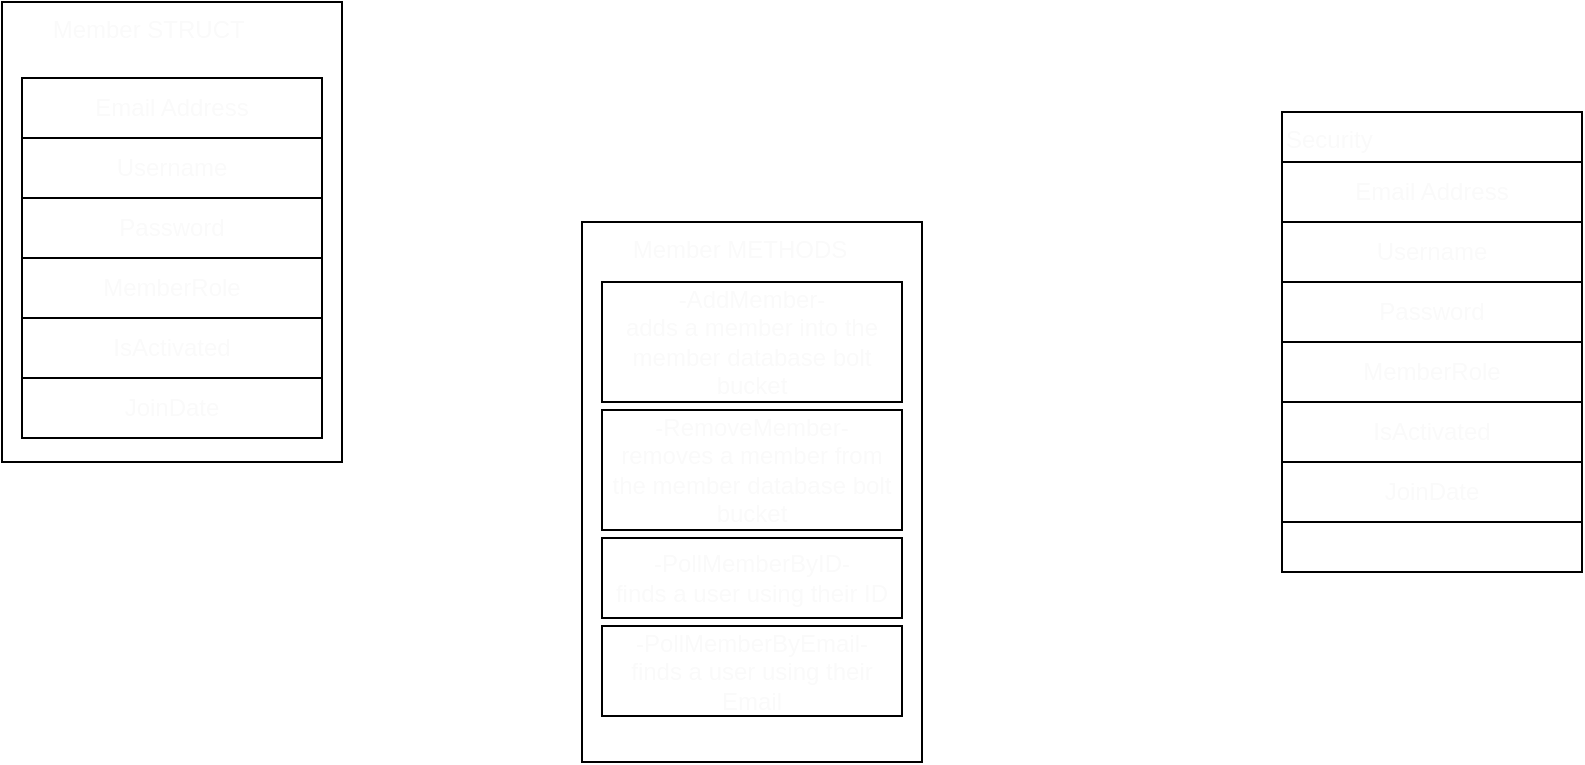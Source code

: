<mxfile version="12.8.8" type="github">
  <diagram id="ODxXchdAwgTXNLU9TBr1" name="Page-1">
    <mxGraphModel dx="983" dy="663" grid="1" gridSize="10" guides="1" tooltips="1" connect="1" arrows="1" fold="1" page="1" pageScale="1" pageWidth="850" pageHeight="1100" math="0" shadow="0">
      <root>
        <mxCell id="0" />
        <mxCell id="1" parent="0" />
        <mxCell id="Krg5OAJmCBE884iFsZVr-1" value="&amp;nbsp;&amp;nbsp;&amp;nbsp;&amp;nbsp;&amp;nbsp;&amp;nbsp; Member STRUCT" style="rounded=0;whiteSpace=wrap;html=1;fontColor=#FAFAFA;align=left;verticalAlign=top;" vertex="1" parent="1">
          <mxGeometry x="20" y="25" width="170" height="230" as="geometry" />
        </mxCell>
        <mxCell id="Krg5OAJmCBE884iFsZVr-2" value="Password" style="rounded=0;whiteSpace=wrap;html=1;fontColor=#FAFAFA;" vertex="1" parent="1">
          <mxGeometry x="30" y="123" width="150" height="30" as="geometry" />
        </mxCell>
        <mxCell id="Krg5OAJmCBE884iFsZVr-3" value="IsActivated" style="rounded=0;whiteSpace=wrap;html=1;fontColor=#FAFAFA;" vertex="1" parent="1">
          <mxGeometry x="30" y="183" width="150" height="30" as="geometry" />
        </mxCell>
        <mxCell id="Krg5OAJmCBE884iFsZVr-4" value="MemberRole" style="rounded=0;whiteSpace=wrap;html=1;fontColor=#FAFAFA;" vertex="1" parent="1">
          <mxGeometry x="30" y="153" width="150" height="30" as="geometry" />
        </mxCell>
        <mxCell id="Krg5OAJmCBE884iFsZVr-5" value="JoinDate" style="rounded=0;whiteSpace=wrap;html=1;fontColor=#FAFAFA;" vertex="1" parent="1">
          <mxGeometry x="30" y="213" width="150" height="30" as="geometry" />
        </mxCell>
        <mxCell id="Krg5OAJmCBE884iFsZVr-6" value="Email Address" style="rounded=0;whiteSpace=wrap;html=1;fontColor=#FAFAFA;" vertex="1" parent="1">
          <mxGeometry x="30" y="63" width="150" height="30" as="geometry" />
        </mxCell>
        <mxCell id="Krg5OAJmCBE884iFsZVr-7" value="Username" style="rounded=0;whiteSpace=wrap;html=1;fontColor=#FAFAFA;" vertex="1" parent="1">
          <mxGeometry x="30" y="93" width="150" height="30" as="geometry" />
        </mxCell>
        <mxCell id="Krg5OAJmCBE884iFsZVr-9" value="Security" style="rounded=0;whiteSpace=wrap;html=1;fontColor=#FAFAFA;align=left;verticalAlign=top;" vertex="1" parent="1">
          <mxGeometry x="660" y="80" width="150" height="230" as="geometry" />
        </mxCell>
        <mxCell id="Krg5OAJmCBE884iFsZVr-10" value="Password" style="rounded=0;whiteSpace=wrap;html=1;fontColor=#FAFAFA;" vertex="1" parent="1">
          <mxGeometry x="660" y="165" width="150" height="30" as="geometry" />
        </mxCell>
        <mxCell id="Krg5OAJmCBE884iFsZVr-11" value="IsActivated" style="rounded=0;whiteSpace=wrap;html=1;fontColor=#FAFAFA;" vertex="1" parent="1">
          <mxGeometry x="660" y="225" width="150" height="30" as="geometry" />
        </mxCell>
        <mxCell id="Krg5OAJmCBE884iFsZVr-12" value="MemberRole" style="rounded=0;whiteSpace=wrap;html=1;fontColor=#FAFAFA;" vertex="1" parent="1">
          <mxGeometry x="660" y="195" width="150" height="30" as="geometry" />
        </mxCell>
        <mxCell id="Krg5OAJmCBE884iFsZVr-13" value="JoinDate" style="rounded=0;whiteSpace=wrap;html=1;fontColor=#FAFAFA;" vertex="1" parent="1">
          <mxGeometry x="660" y="255" width="150" height="30" as="geometry" />
        </mxCell>
        <mxCell id="Krg5OAJmCBE884iFsZVr-14" value="Email Address" style="rounded=0;whiteSpace=wrap;html=1;fontColor=#FAFAFA;" vertex="1" parent="1">
          <mxGeometry x="660" y="105" width="150" height="30" as="geometry" />
        </mxCell>
        <mxCell id="Krg5OAJmCBE884iFsZVr-15" value="Username" style="rounded=0;whiteSpace=wrap;html=1;fontColor=#FAFAFA;" vertex="1" parent="1">
          <mxGeometry x="660" y="135" width="150" height="30" as="geometry" />
        </mxCell>
        <mxCell id="Krg5OAJmCBE884iFsZVr-19" value="&amp;nbsp;&amp;nbsp;&amp;nbsp;&amp;nbsp;&amp;nbsp;&amp;nbsp; Member METHODS" style="rounded=0;whiteSpace=wrap;html=1;fontColor=#FAFAFA;align=left;verticalAlign=top;" vertex="1" parent="1">
          <mxGeometry x="310" y="135" width="170" height="270" as="geometry" />
        </mxCell>
        <mxCell id="Krg5OAJmCBE884iFsZVr-8" value="&lt;div&gt;-AddMember-&lt;/div&gt;&lt;div&gt;adds a member into the member database bolt bucket&lt;br&gt;&lt;/div&gt;" style="rounded=0;whiteSpace=wrap;html=1;fontColor=#FAFAFA;" vertex="1" parent="1">
          <mxGeometry x="320" y="165" width="150" height="60" as="geometry" />
        </mxCell>
        <mxCell id="Krg5OAJmCBE884iFsZVr-16" value="&lt;div&gt;-PollMemberByID-&lt;/div&gt;&lt;div&gt;finds a user using their ID&lt;br&gt;&lt;/div&gt;" style="rounded=0;whiteSpace=wrap;html=1;fontColor=#FAFAFA;" vertex="1" parent="1">
          <mxGeometry x="320" y="293" width="150" height="40" as="geometry" />
        </mxCell>
        <mxCell id="Krg5OAJmCBE884iFsZVr-17" value="&lt;div&gt;-PollMemberByEmail-&lt;/div&gt;&lt;div&gt;finds a user using their Email&lt;br&gt;&lt;/div&gt;" style="rounded=0;whiteSpace=wrap;html=1;fontColor=#FAFAFA;" vertex="1" parent="1">
          <mxGeometry x="320" y="337" width="150" height="45" as="geometry" />
        </mxCell>
        <mxCell id="Krg5OAJmCBE884iFsZVr-18" value="&lt;div&gt;-RemoveMember-&lt;/div&gt;&lt;div&gt;removes a member from the member database bolt bucket&lt;br&gt;&lt;/div&gt;" style="rounded=0;whiteSpace=wrap;html=1;fontColor=#FAFAFA;" vertex="1" parent="1">
          <mxGeometry x="320" y="229" width="150" height="60" as="geometry" />
        </mxCell>
      </root>
    </mxGraphModel>
  </diagram>
</mxfile>
